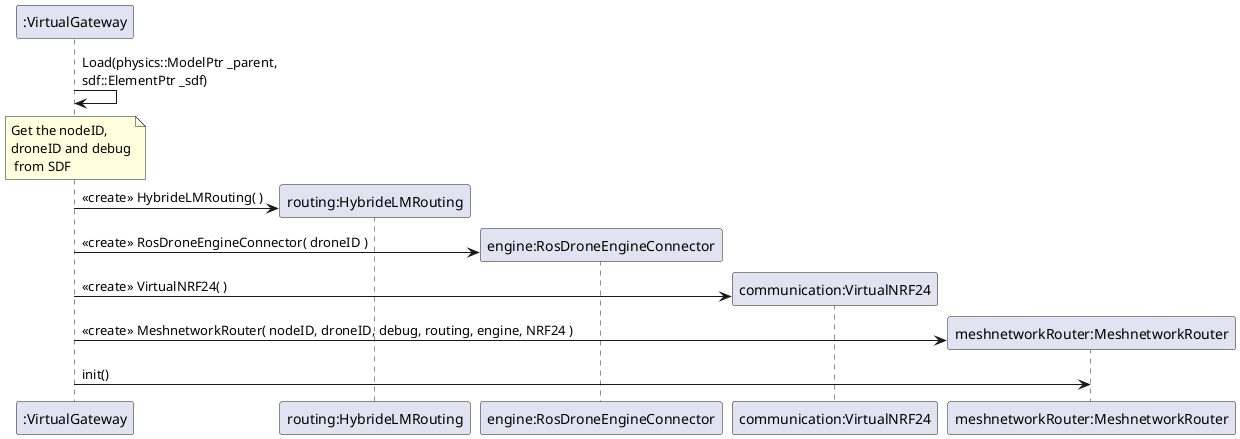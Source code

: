 @startuml
participant ":VirtualGateway" as VG

participant "meshgateway:MeshnetworkGateway" as VG
participant "routing:HybrideLMRouting" as routing
participant "engine:RosDroneEngineConnector" as engine
participant "communication:VirtualNRF24" as NRF24
participant "meshnetworkRouter:MeshnetworkRouter" as MG

VG -> VG : Load(physics::ModelPtr _parent,\nsdf::ElementPtr _sdf)
note over VG : Get the nodeID,\ndroneID and debug\n from SDF

create routing
VG -> routing : <<create>> HybrideLMRouting( )
create engine
VG -> engine : <<create>> RosDroneEngineConnector( droneID )
create NRF24
VG -> NRF24 : <<create>> VirtualNRF24( )
create MG
VG -> MG : <<create>> MeshnetworkRouter( nodeID, droneID, debug, routing, engine, NRF24 )
VG -> MG : init()
@enduml